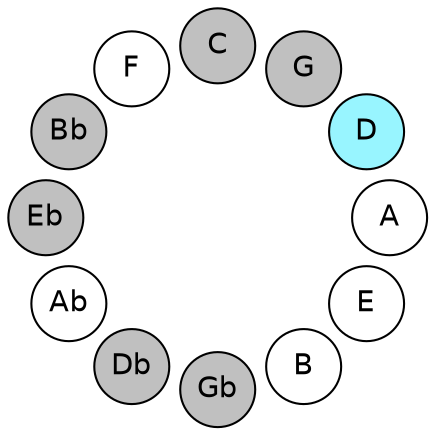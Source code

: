 
graph {

layout = circo;
mindist = .1

node [shape = circle, fontname = Helvetica, margin = 0, style = filled]
edge [style=invis]

subgraph 1 {
	E -- B -- Gb -- Db -- Ab -- Eb -- Bb -- F -- C -- G -- D -- A -- E
}

E [fillcolor = white];
B [fillcolor = white];
Gb [fillcolor = gray];
Db [fillcolor = gray];
Ab [fillcolor = white];
Eb [fillcolor = gray];
Bb [fillcolor = gray];
F [fillcolor = white];
C [fillcolor = gray];
G [fillcolor = gray];
D [fillcolor = cadetblue1];
A [fillcolor = white];
}

